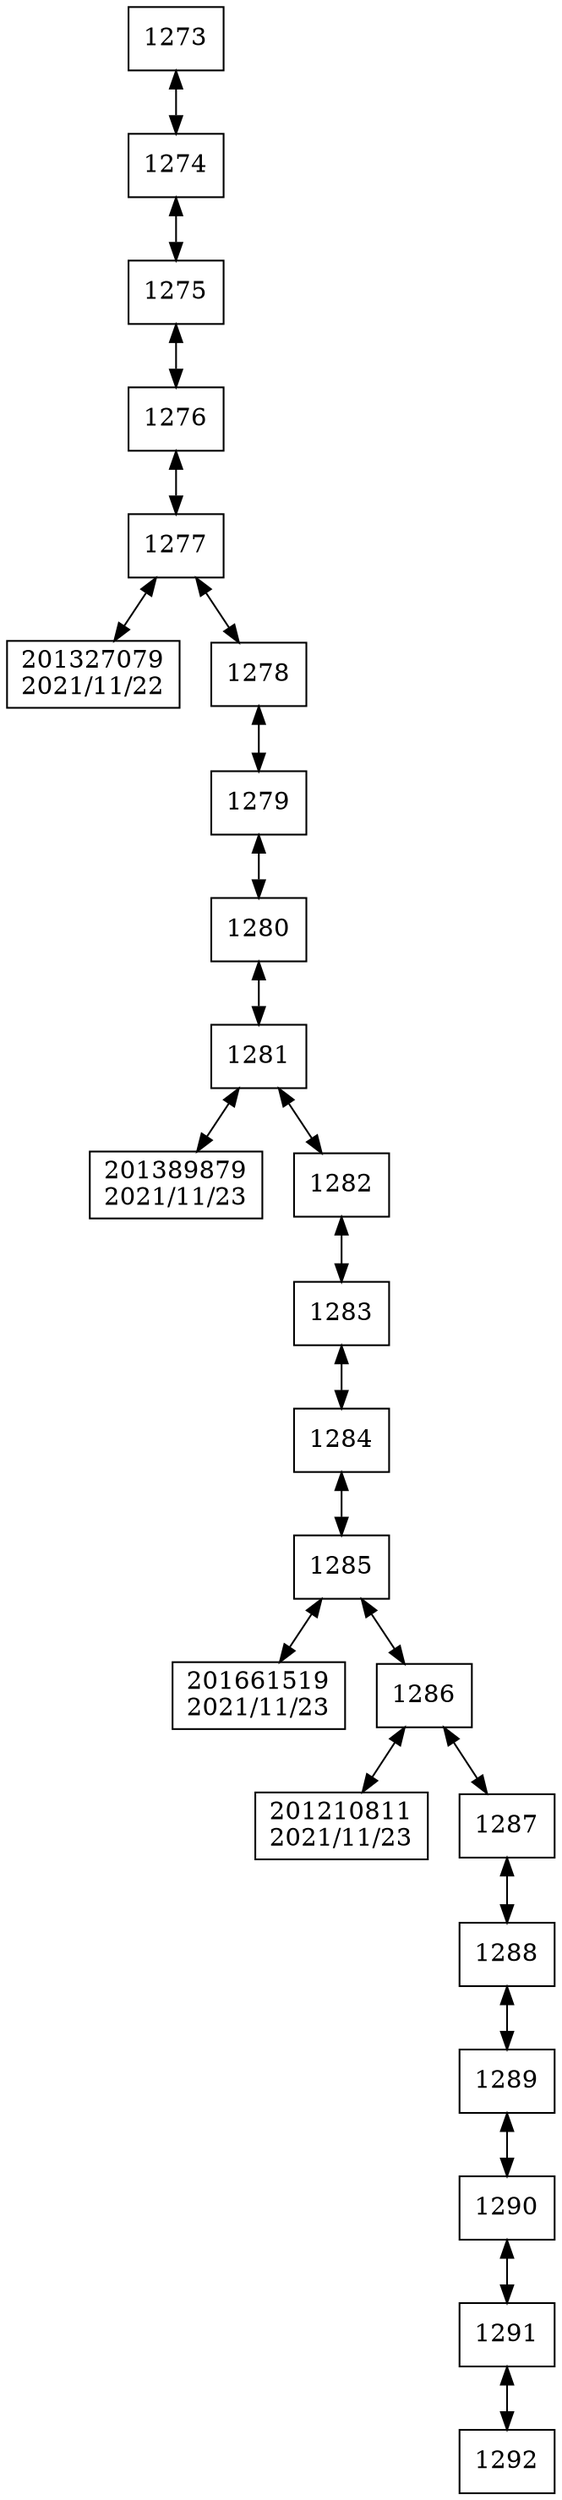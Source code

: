digraph G{
 rankdir = TB; 
node [shape=box]; 
compound=true; 
"1273"[label="1273"];
"1274"[label="1274"];
"1275"[label="1275"];
"1276"[label="1276"];
"1277"[label="1277"];
"201327079"[label="201327079
2021/11/22"];
"1278"[label="1278"];
"1279"[label="1279"];
"1280"[label="1280"];
"1281"[label="1281"];
"201389879"[label="201389879
2021/11/23"];
"1282"[label="1282"];
"1283"[label="1283"];
"1284"[label="1284"];
"1285"[label="1285"];
"201661519"[label="201661519
2021/11/23"];
"1286"[label="1286"];
"201210811"[label="201210811
2021/11/23"];
"1287"[label="1287"];
"1288"[label="1288"];
"1289"[label="1289"];
"1290"[label="1290"];
"1291"[label="1291"];
"1292"[label="1292"];
"1273" -> "1274"[dir="both"];
"1274" -> "1275"[dir="both"];
"1275" -> "1276"[dir="both"];
"1276" -> "1277"[dir="both"];
"1277" -> "201327079"[dir="both"];
"1277" -> "1278"[dir="both"];
"1278" -> "1279"[dir="both"];
"1279" -> "1280"[dir="both"];
"1280" -> "1281"[dir="both"];
"1281" -> "201389879"[dir="both"];
"1281" -> "1282"[dir="both"];
"1282" -> "1283"[dir="both"];
"1283" -> "1284"[dir="both"];
"1284" -> "1285"[dir="both"];
"1285" -> "201661519"[dir="both"];
"1285" -> "1286"[dir="both"];
"1286" -> "201210811"[dir="both"];
"1286" -> "1287"[dir="both"];
"1287" -> "1288"[dir="both"];
"1288" -> "1289"[dir="both"];
"1289" -> "1290"[dir="both"];
"1290" -> "1291"[dir="both"];
"1291" -> "1292"[dir="both"];

}

